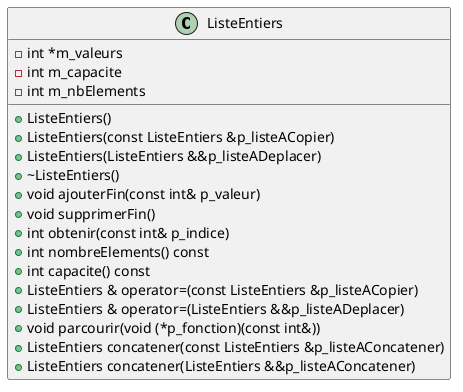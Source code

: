 @startuml

class ListeEntiers {
  - int *m_valeurs
  - int m_capacite
  - int m_nbElements
  + ListeEntiers()
  + ListeEntiers(const ListeEntiers &p_listeACopier)
  + ListeEntiers(ListeEntiers &&p_listeADeplacer)
  + ~ListeEntiers()
  + void ajouterFin(const int& p_valeur)
  + void supprimerFin()
  + int obtenir(const int& p_indice)
  + int nombreElements() const
  + int capacite() const
  + ListeEntiers & operator=(const ListeEntiers &p_listeACopier)
  + ListeEntiers & operator=(ListeEntiers &&p_listeADeplacer)
  + void parcourir(void (*p_fonction)(const int&))
  + ListeEntiers concatener(const ListeEntiers &p_listeAConcatener)
  + ListeEntiers concatener(ListeEntiers &&p_listeAConcatener)
}

@enduml
